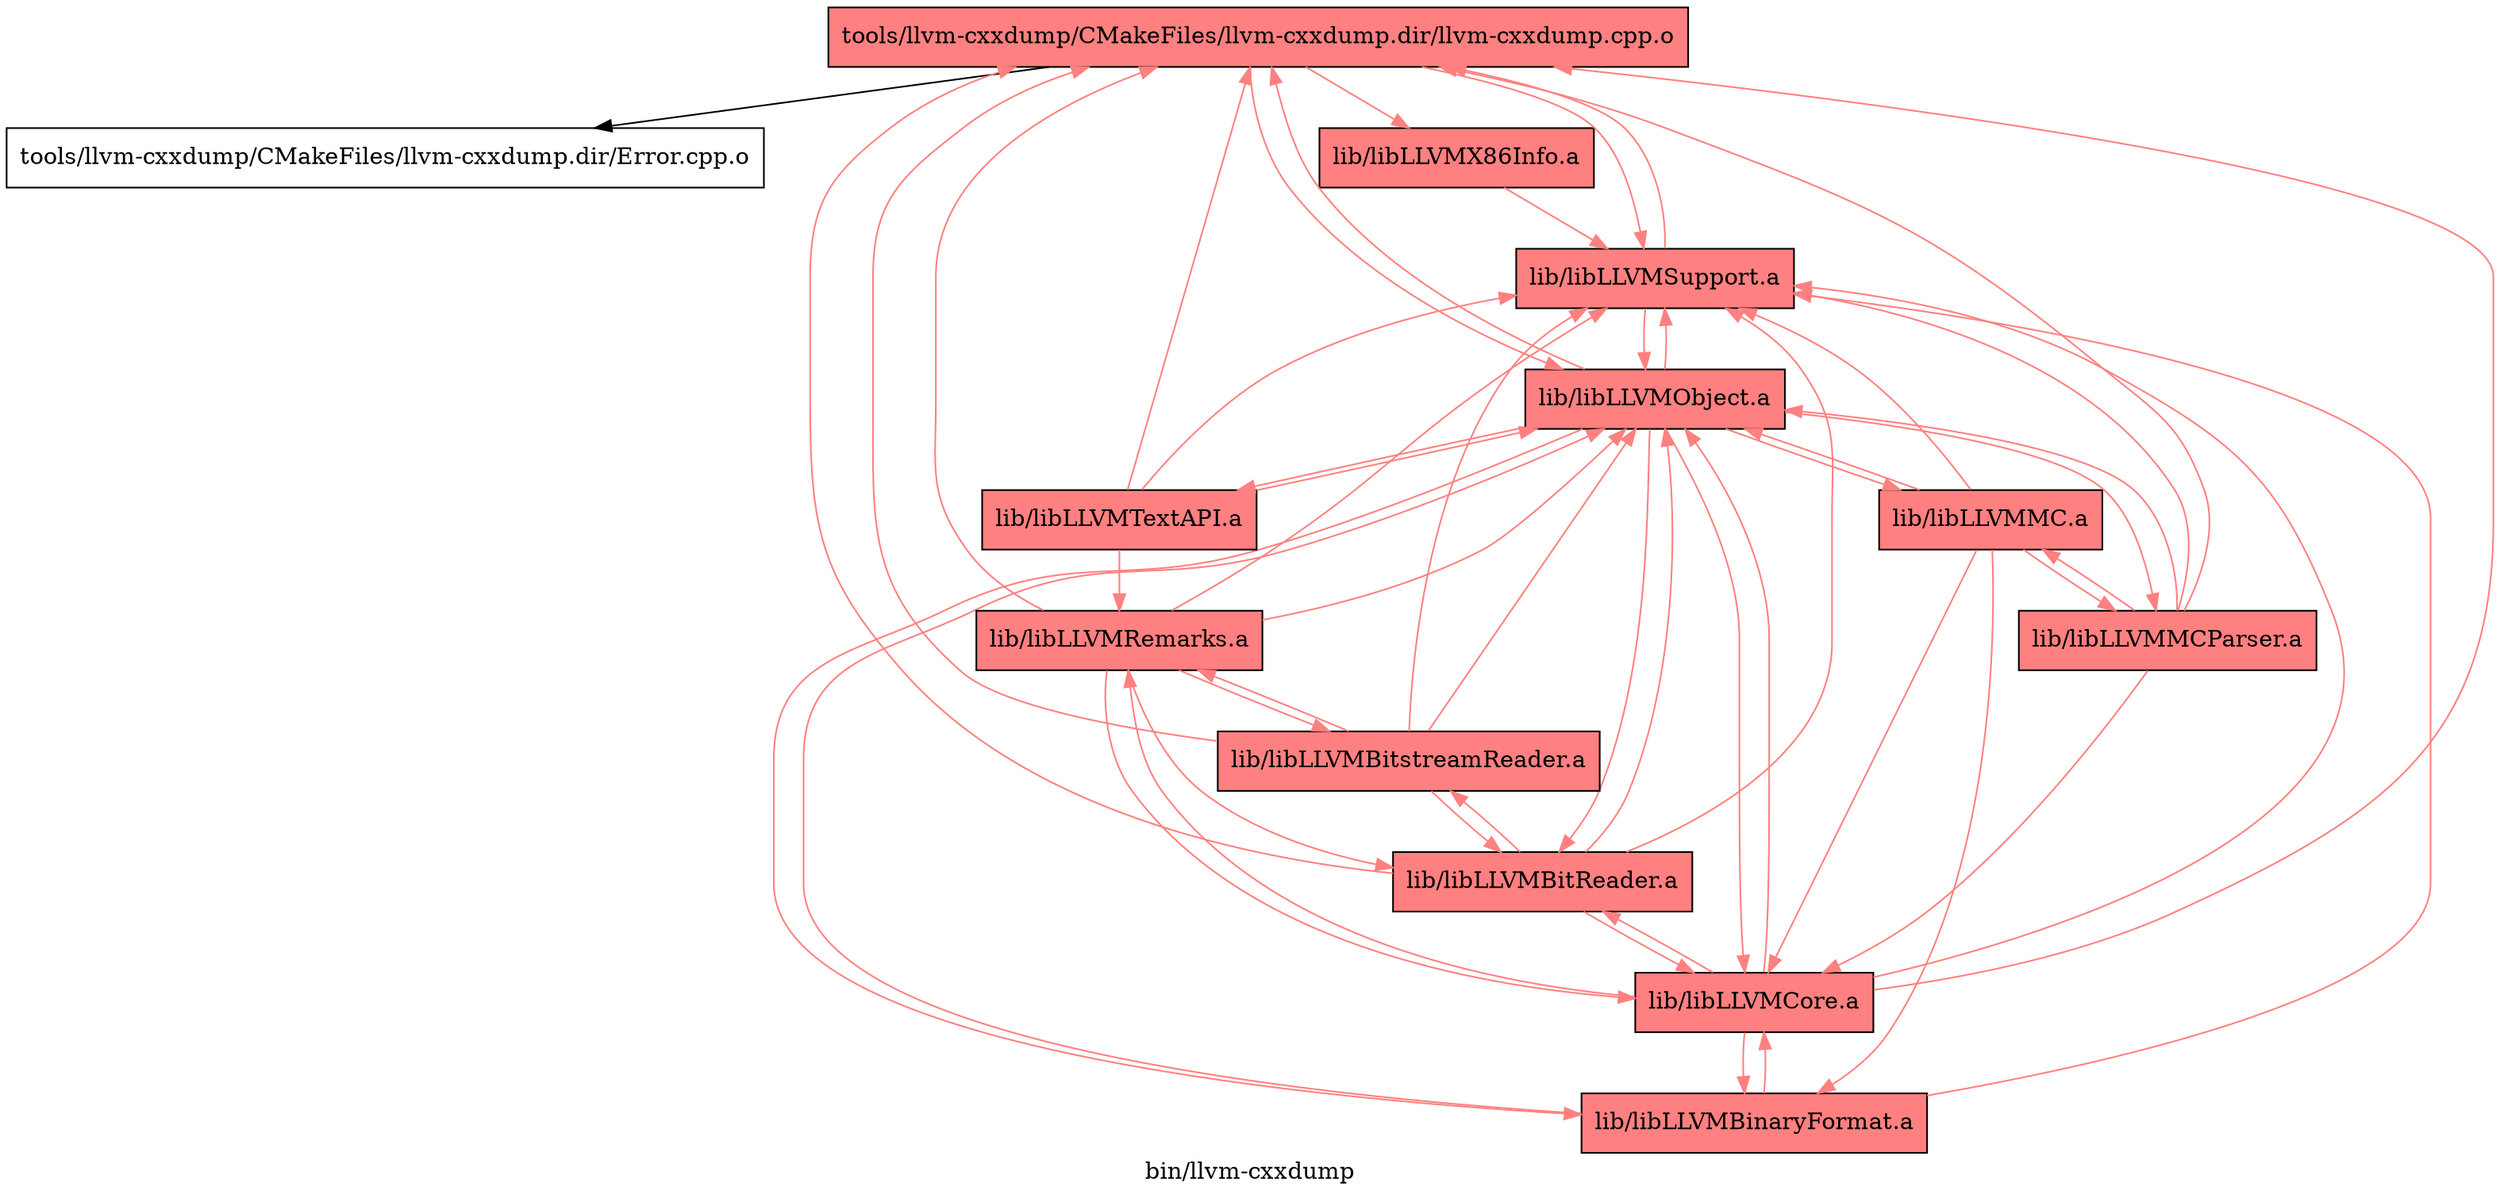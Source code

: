 digraph "bin/llvm-cxxdump" {
	label="bin/llvm-cxxdump";

	Node0x56158ff4af38 [shape=record,shape=record,style=filled,fillcolor="1.000000 0.5 1",label="{tools/llvm-cxxdump/CMakeFiles/llvm-cxxdump.dir/llvm-cxxdump.cpp.o}"];
	Node0x56158ff4af38 -> Node0x56158ff4b618;
	Node0x56158ff4af38 -> Node0x56158ff48828[color="1.000000 0.5 1"];
	Node0x56158ff4af38 -> Node0x56158ff48328[color="1.000000 0.5 1"];
	Node0x56158ff4af38 -> Node0x56158ff47ec8[color="1.000000 0.5 1"];
	Node0x56158ff4b618 [shape=record,shape=record,label="{tools/llvm-cxxdump/CMakeFiles/llvm-cxxdump.dir/Error.cpp.o}"];
	Node0x56158ff48828 [shape=record,shape=record,style=filled,fillcolor="1.000000 0.5 1",label="{lib/libLLVMX86Info.a}"];
	Node0x56158ff48828 -> Node0x56158ff47ec8[color="1.000000 0.5 1"];
	Node0x56158ff48328 [shape=record,shape=record,style=filled,fillcolor="1.000000 0.5 1",label="{lib/libLLVMObject.a}"];
	Node0x56158ff48328 -> Node0x56158ff4af38[color="1.000000 0.5 1"];
	Node0x56158ff48328 -> Node0x56158ff47ec8[color="1.000000 0.5 1"];
	Node0x56158ff48328 -> Node0x56158ff4a448[color="1.000000 0.5 1"];
	Node0x56158ff48328 -> Node0x56158ff4b2a8[color="1.000000 0.5 1"];
	Node0x56158ff48328 -> Node0x56158ff479c8[color="1.000000 0.5 1"];
	Node0x56158ff48328 -> Node0x56158ff49c28[color="1.000000 0.5 1"];
	Node0x56158ff48328 -> Node0x56158ff48f08[color="1.000000 0.5 1"];
	Node0x56158ff48328 -> Node0x56158ff4a948[color="1.000000 0.5 1"];
	Node0x56158ff47ec8 [shape=record,shape=record,style=filled,fillcolor="1.000000 0.5 1",label="{lib/libLLVMSupport.a}"];
	Node0x56158ff47ec8 -> Node0x56158ff48328[color="1.000000 0.5 1"];
	Node0x56158ff47ec8 -> Node0x56158ff4af38[color="1.000000 0.5 1"];
	Node0x56158ff4a448 [shape=record,shape=record,style=filled,fillcolor="1.000000 0.5 1",label="{lib/libLLVMBinaryFormat.a}"];
	Node0x56158ff4a448 -> Node0x56158ff49c28[color="1.000000 0.5 1"];
	Node0x56158ff4a448 -> Node0x56158ff48328[color="1.000000 0.5 1"];
	Node0x56158ff4a448 -> Node0x56158ff47ec8[color="1.000000 0.5 1"];
	Node0x56158ff4b2a8 [shape=record,shape=record,style=filled,fillcolor="1.000000 0.5 1",label="{lib/libLLVMMC.a}"];
	Node0x56158ff4b2a8 -> Node0x56158ff48328[color="1.000000 0.5 1"];
	Node0x56158ff4b2a8 -> Node0x56158ff47ec8[color="1.000000 0.5 1"];
	Node0x56158ff4b2a8 -> Node0x56158ff49c28[color="1.000000 0.5 1"];
	Node0x56158ff4b2a8 -> Node0x56158ff48f08[color="1.000000 0.5 1"];
	Node0x56158ff4b2a8 -> Node0x56158ff4a448[color="1.000000 0.5 1"];
	Node0x56158ff479c8 [shape=record,shape=record,style=filled,fillcolor="1.000000 0.5 1",label="{lib/libLLVMBitReader.a}"];
	Node0x56158ff479c8 -> Node0x56158ff4af38[color="1.000000 0.5 1"];
	Node0x56158ff479c8 -> Node0x56158ff48328[color="1.000000 0.5 1"];
	Node0x56158ff479c8 -> Node0x56158ff47ec8[color="1.000000 0.5 1"];
	Node0x56158ff479c8 -> Node0x56158ff49c28[color="1.000000 0.5 1"];
	Node0x56158ff479c8 -> Node0x56158ff49408[color="1.000000 0.5 1"];
	Node0x56158ff49c28 [shape=record,shape=record,style=filled,fillcolor="1.000000 0.5 1",label="{lib/libLLVMCore.a}"];
	Node0x56158ff49c28 -> Node0x56158ff4af38[color="1.000000 0.5 1"];
	Node0x56158ff49c28 -> Node0x56158ff48328[color="1.000000 0.5 1"];
	Node0x56158ff49c28 -> Node0x56158ff47ec8[color="1.000000 0.5 1"];
	Node0x56158ff49c28 -> Node0x56158ff479c8[color="1.000000 0.5 1"];
	Node0x56158ff49c28 -> Node0x56158ff4a448[color="1.000000 0.5 1"];
	Node0x56158ff49c28 -> Node0x56158ff49728[color="1.000000 0.5 1"];
	Node0x56158ff48f08 [shape=record,shape=record,style=filled,fillcolor="1.000000 0.5 1",label="{lib/libLLVMMCParser.a}"];
	Node0x56158ff48f08 -> Node0x56158ff4af38[color="1.000000 0.5 1"];
	Node0x56158ff48f08 -> Node0x56158ff48328[color="1.000000 0.5 1"];
	Node0x56158ff48f08 -> Node0x56158ff47ec8[color="1.000000 0.5 1"];
	Node0x56158ff48f08 -> Node0x56158ff4b2a8[color="1.000000 0.5 1"];
	Node0x56158ff48f08 -> Node0x56158ff49c28[color="1.000000 0.5 1"];
	Node0x56158ff4a948 [shape=record,shape=record,style=filled,fillcolor="1.000000 0.5 1",label="{lib/libLLVMTextAPI.a}"];
	Node0x56158ff4a948 -> Node0x56158ff47ec8[color="1.000000 0.5 1"];
	Node0x56158ff4a948 -> Node0x56158ff4af38[color="1.000000 0.5 1"];
	Node0x56158ff4a948 -> Node0x56158ff48328[color="1.000000 0.5 1"];
	Node0x56158ff4a948 -> Node0x56158ff49728[color="1.000000 0.5 1"];
	Node0x56158ff49408 [shape=record,shape=record,style=filled,fillcolor="1.000000 0.5 1",label="{lib/libLLVMBitstreamReader.a}"];
	Node0x56158ff49408 -> Node0x56158ff4af38[color="1.000000 0.5 1"];
	Node0x56158ff49408 -> Node0x56158ff48328[color="1.000000 0.5 1"];
	Node0x56158ff49408 -> Node0x56158ff47ec8[color="1.000000 0.5 1"];
	Node0x56158ff49408 -> Node0x56158ff479c8[color="1.000000 0.5 1"];
	Node0x56158ff49408 -> Node0x56158ff49728[color="1.000000 0.5 1"];
	Node0x56158ff49728 [shape=record,shape=record,style=filled,fillcolor="1.000000 0.5 1",label="{lib/libLLVMRemarks.a}"];
	Node0x56158ff49728 -> Node0x56158ff47ec8[color="1.000000 0.5 1"];
	Node0x56158ff49728 -> Node0x56158ff479c8[color="1.000000 0.5 1"];
	Node0x56158ff49728 -> Node0x56158ff4af38[color="1.000000 0.5 1"];
	Node0x56158ff49728 -> Node0x56158ff49c28[color="1.000000 0.5 1"];
	Node0x56158ff49728 -> Node0x56158ff48328[color="1.000000 0.5 1"];
	Node0x56158ff49728 -> Node0x56158ff49408[color="1.000000 0.5 1"];
}
